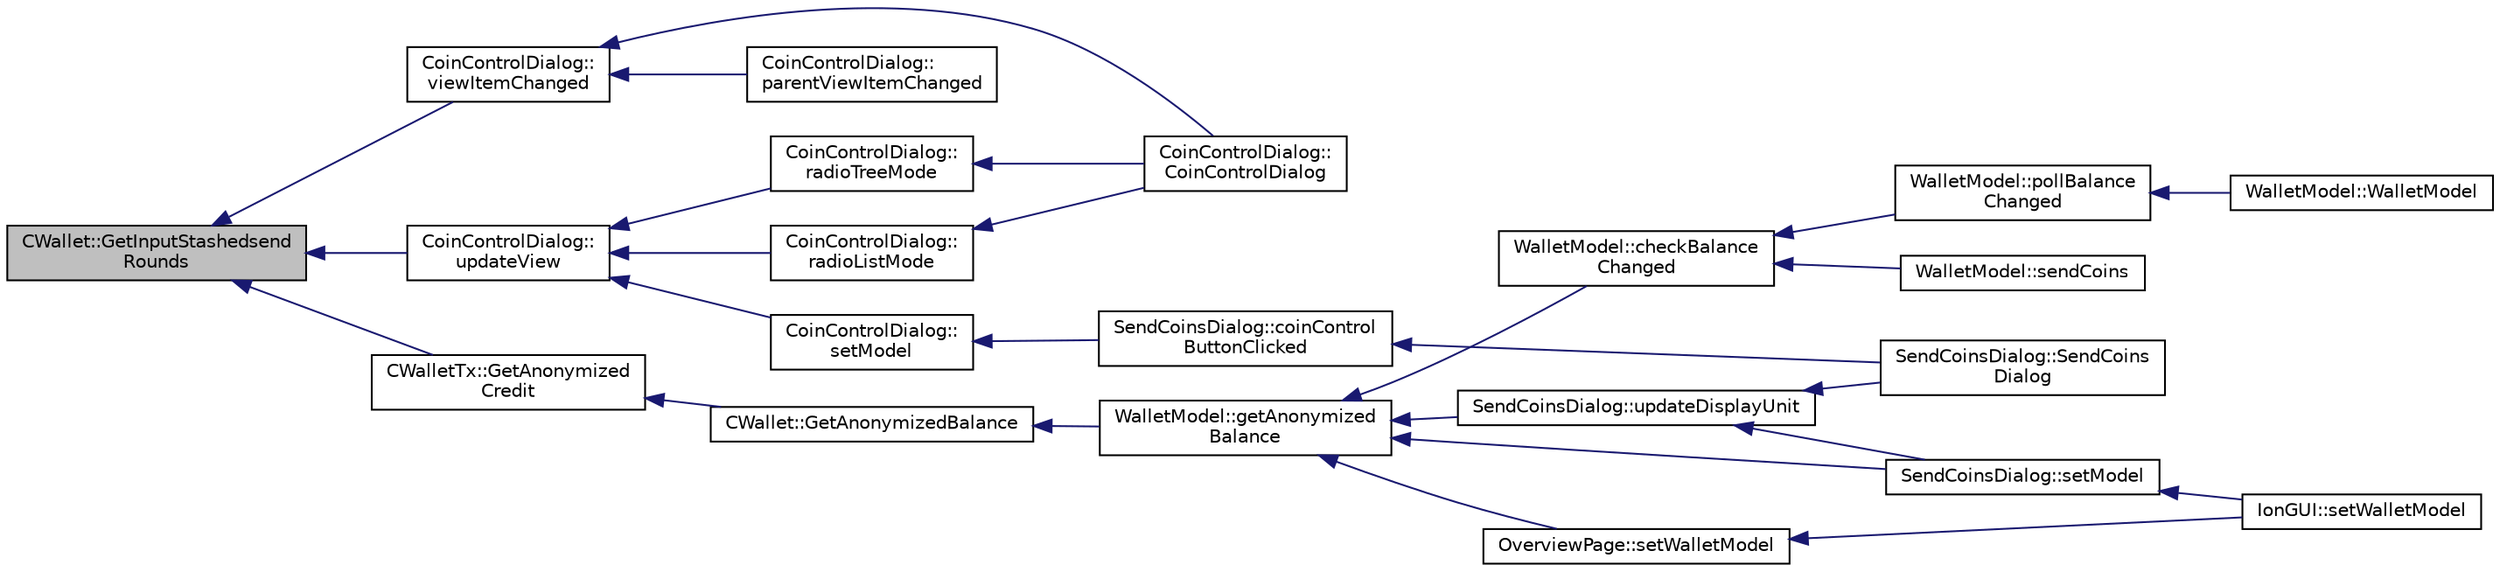 digraph "CWallet::GetInputStashedsendRounds"
{
  edge [fontname="Helvetica",fontsize="10",labelfontname="Helvetica",labelfontsize="10"];
  node [fontname="Helvetica",fontsize="10",shape=record];
  rankdir="LR";
  Node674 [label="CWallet::GetInputStashedsend\lRounds",height=0.2,width=0.4,color="black", fillcolor="grey75", style="filled", fontcolor="black"];
  Node674 -> Node675 [dir="back",color="midnightblue",fontsize="10",style="solid",fontname="Helvetica"];
  Node675 [label="CoinControlDialog::\lviewItemChanged",height=0.2,width=0.4,color="black", fillcolor="white", style="filled",URL="$dd/dfb/class_coin_control_dialog.html#ac3c37dabd83f71d9c96bf5567fe85234"];
  Node675 -> Node676 [dir="back",color="midnightblue",fontsize="10",style="solid",fontname="Helvetica"];
  Node676 [label="CoinControlDialog::\lCoinControlDialog",height=0.2,width=0.4,color="black", fillcolor="white", style="filled",URL="$dd/dfb/class_coin_control_dialog.html#a0945e59c25f956fdab199dbaf252eff5"];
  Node675 -> Node677 [dir="back",color="midnightblue",fontsize="10",style="solid",fontname="Helvetica"];
  Node677 [label="CoinControlDialog::\lparentViewItemChanged",height=0.2,width=0.4,color="black", fillcolor="white", style="filled",URL="$dd/dfb/class_coin_control_dialog.html#af649bd96e37668b175510f0357650ecc"];
  Node674 -> Node678 [dir="back",color="midnightblue",fontsize="10",style="solid",fontname="Helvetica"];
  Node678 [label="CoinControlDialog::\lupdateView",height=0.2,width=0.4,color="black", fillcolor="white", style="filled",URL="$dd/dfb/class_coin_control_dialog.html#aadea33050e5c1efd5eae8d2fcfa721f9"];
  Node678 -> Node679 [dir="back",color="midnightblue",fontsize="10",style="solid",fontname="Helvetica"];
  Node679 [label="CoinControlDialog::\lsetModel",height=0.2,width=0.4,color="black", fillcolor="white", style="filled",URL="$dd/dfb/class_coin_control_dialog.html#a4c34a48574814089c54f763a22f5317a"];
  Node679 -> Node680 [dir="back",color="midnightblue",fontsize="10",style="solid",fontname="Helvetica"];
  Node680 [label="SendCoinsDialog::coinControl\lButtonClicked",height=0.2,width=0.4,color="black", fillcolor="white", style="filled",URL="$d6/de6/class_send_coins_dialog.html#a59d757d9e4bea5b380eb480fd79cfb49"];
  Node680 -> Node681 [dir="back",color="midnightblue",fontsize="10",style="solid",fontname="Helvetica"];
  Node681 [label="SendCoinsDialog::SendCoins\lDialog",height=0.2,width=0.4,color="black", fillcolor="white", style="filled",URL="$d6/de6/class_send_coins_dialog.html#a0df5bc29d1df68eda44826651afc595f"];
  Node678 -> Node682 [dir="back",color="midnightblue",fontsize="10",style="solid",fontname="Helvetica"];
  Node682 [label="CoinControlDialog::\lradioTreeMode",height=0.2,width=0.4,color="black", fillcolor="white", style="filled",URL="$dd/dfb/class_coin_control_dialog.html#a1990d478f3ffba666c358a4f1bd395ec"];
  Node682 -> Node676 [dir="back",color="midnightblue",fontsize="10",style="solid",fontname="Helvetica"];
  Node678 -> Node683 [dir="back",color="midnightblue",fontsize="10",style="solid",fontname="Helvetica"];
  Node683 [label="CoinControlDialog::\lradioListMode",height=0.2,width=0.4,color="black", fillcolor="white", style="filled",URL="$dd/dfb/class_coin_control_dialog.html#a775c6d290cb63667a434b09072094533"];
  Node683 -> Node676 [dir="back",color="midnightblue",fontsize="10",style="solid",fontname="Helvetica"];
  Node674 -> Node684 [dir="back",color="midnightblue",fontsize="10",style="solid",fontname="Helvetica"];
  Node684 [label="CWalletTx::GetAnonymized\lCredit",height=0.2,width=0.4,color="black", fillcolor="white", style="filled",URL="$d6/d53/class_c_wallet_tx.html#a49cae757845e1bf0cb3c8e17bd96d4a1"];
  Node684 -> Node685 [dir="back",color="midnightblue",fontsize="10",style="solid",fontname="Helvetica"];
  Node685 [label="CWallet::GetAnonymizedBalance",height=0.2,width=0.4,color="black", fillcolor="white", style="filled",URL="$d2/de5/class_c_wallet.html#ad71e805ab9614962a57cb931e91b4297"];
  Node685 -> Node686 [dir="back",color="midnightblue",fontsize="10",style="solid",fontname="Helvetica"];
  Node686 [label="WalletModel::getAnonymized\lBalance",height=0.2,width=0.4,color="black", fillcolor="white", style="filled",URL="$d4/d27/class_wallet_model.html#a3b4c7b849fca17bb1f8e315e23e68c7d"];
  Node686 -> Node687 [dir="back",color="midnightblue",fontsize="10",style="solid",fontname="Helvetica"];
  Node687 [label="OverviewPage::setWalletModel",height=0.2,width=0.4,color="black", fillcolor="white", style="filled",URL="$d1/d91/class_overview_page.html#a2ed52a3a87e9c74fee38fa873c9bc71f"];
  Node687 -> Node688 [dir="back",color="midnightblue",fontsize="10",style="solid",fontname="Helvetica"];
  Node688 [label="IonGUI::setWalletModel",height=0.2,width=0.4,color="black", fillcolor="white", style="filled",URL="$dc/d0b/class_ion_g_u_i.html#a37f87db65498b036d387c705a749c45d",tooltip="Set the wallet model. "];
  Node686 -> Node689 [dir="back",color="midnightblue",fontsize="10",style="solid",fontname="Helvetica"];
  Node689 [label="SendCoinsDialog::setModel",height=0.2,width=0.4,color="black", fillcolor="white", style="filled",URL="$d6/de6/class_send_coins_dialog.html#a73a6c1b1850a334ee652ac167713a2aa"];
  Node689 -> Node688 [dir="back",color="midnightblue",fontsize="10",style="solid",fontname="Helvetica"];
  Node686 -> Node690 [dir="back",color="midnightblue",fontsize="10",style="solid",fontname="Helvetica"];
  Node690 [label="SendCoinsDialog::updateDisplayUnit",height=0.2,width=0.4,color="black", fillcolor="white", style="filled",URL="$d6/de6/class_send_coins_dialog.html#a74815ad8502b126200b6fd2e59e9f042"];
  Node690 -> Node681 [dir="back",color="midnightblue",fontsize="10",style="solid",fontname="Helvetica"];
  Node690 -> Node689 [dir="back",color="midnightblue",fontsize="10",style="solid",fontname="Helvetica"];
  Node686 -> Node691 [dir="back",color="midnightblue",fontsize="10",style="solid",fontname="Helvetica"];
  Node691 [label="WalletModel::checkBalance\lChanged",height=0.2,width=0.4,color="black", fillcolor="white", style="filled",URL="$d4/d27/class_wallet_model.html#adcc4eb8cd71cb4de223621866bb7fb7d"];
  Node691 -> Node692 [dir="back",color="midnightblue",fontsize="10",style="solid",fontname="Helvetica"];
  Node692 [label="WalletModel::pollBalance\lChanged",height=0.2,width=0.4,color="black", fillcolor="white", style="filled",URL="$d4/d27/class_wallet_model.html#a51469b2d95cfd4bc0a14ee456fca7b95"];
  Node692 -> Node693 [dir="back",color="midnightblue",fontsize="10",style="solid",fontname="Helvetica"];
  Node693 [label="WalletModel::WalletModel",height=0.2,width=0.4,color="black", fillcolor="white", style="filled",URL="$d4/d27/class_wallet_model.html#af50d9654d2f20e4e4f0789dcb64ad6b1"];
  Node691 -> Node694 [dir="back",color="midnightblue",fontsize="10",style="solid",fontname="Helvetica"];
  Node694 [label="WalletModel::sendCoins",height=0.2,width=0.4,color="black", fillcolor="white", style="filled",URL="$d4/d27/class_wallet_model.html#a053fb3ff2b8b0347f83e6bb591126746"];
}
